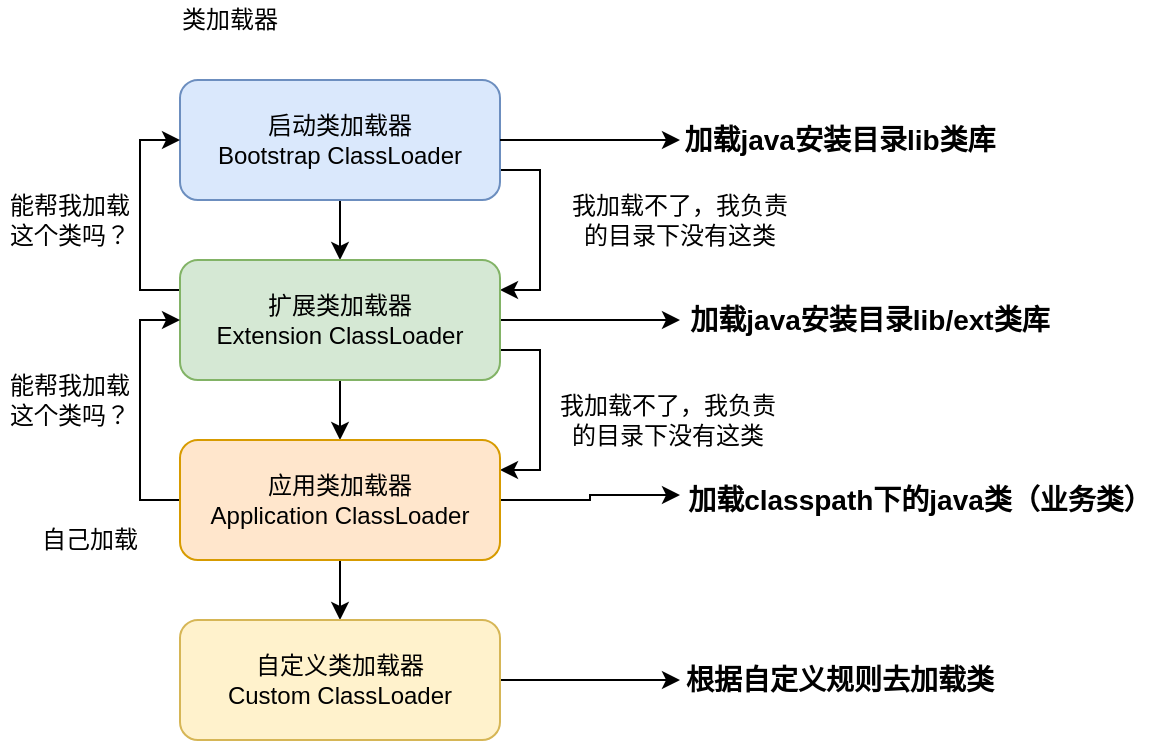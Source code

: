 <mxfile version="15.3.0" type="github">
  <diagram id="AMxvm4D1RG54aZKchDNL" name="第 1 页">
    <mxGraphModel dx="1422" dy="772" grid="1" gridSize="10" guides="1" tooltips="1" connect="1" arrows="1" fold="1" page="1" pageScale="1" pageWidth="827" pageHeight="1169" math="0" shadow="0">
      <root>
        <mxCell id="0" />
        <mxCell id="1" parent="0" />
        <mxCell id="Szsei6VpVsXjJuMiybBL-6" style="edgeStyle=orthogonalEdgeStyle;rounded=0;orthogonalLoop=1;jettySize=auto;html=1;exitX=0.5;exitY=1;exitDx=0;exitDy=0;entryX=0.5;entryY=0;entryDx=0;entryDy=0;" edge="1" parent="1" source="Szsei6VpVsXjJuMiybBL-1" target="Szsei6VpVsXjJuMiybBL-3">
          <mxGeometry relative="1" as="geometry" />
        </mxCell>
        <mxCell id="Szsei6VpVsXjJuMiybBL-25" style="edgeStyle=orthogonalEdgeStyle;rounded=0;orthogonalLoop=1;jettySize=auto;html=1;exitX=1;exitY=0.75;exitDx=0;exitDy=0;entryX=1;entryY=0.25;entryDx=0;entryDy=0;" edge="1" parent="1" source="Szsei6VpVsXjJuMiybBL-1" target="Szsei6VpVsXjJuMiybBL-3">
          <mxGeometry relative="1" as="geometry" />
        </mxCell>
        <mxCell id="Szsei6VpVsXjJuMiybBL-1" value="启动类加载器&lt;br&gt;Bootstrap ClassLoader" style="rounded=1;whiteSpace=wrap;html=1;fillColor=#dae8fc;strokeColor=#6c8ebf;" vertex="1" parent="1">
          <mxGeometry x="110" y="90" width="160" height="60" as="geometry" />
        </mxCell>
        <mxCell id="Szsei6VpVsXjJuMiybBL-2" value="类加载器" style="text;html=1;strokeColor=none;fillColor=none;align=center;verticalAlign=middle;whiteSpace=wrap;rounded=0;" vertex="1" parent="1">
          <mxGeometry x="90" y="50" width="90" height="20" as="geometry" />
        </mxCell>
        <mxCell id="Szsei6VpVsXjJuMiybBL-7" style="edgeStyle=orthogonalEdgeStyle;rounded=0;orthogonalLoop=1;jettySize=auto;html=1;exitX=0.5;exitY=1;exitDx=0;exitDy=0;entryX=0.5;entryY=0;entryDx=0;entryDy=0;" edge="1" parent="1" source="Szsei6VpVsXjJuMiybBL-3" target="Szsei6VpVsXjJuMiybBL-4">
          <mxGeometry relative="1" as="geometry" />
        </mxCell>
        <mxCell id="Szsei6VpVsXjJuMiybBL-12" style="edgeStyle=orthogonalEdgeStyle;rounded=0;orthogonalLoop=1;jettySize=auto;html=1;exitX=1;exitY=0.5;exitDx=0;exitDy=0;entryX=0;entryY=0.5;entryDx=0;entryDy=0;" edge="1" parent="1" source="Szsei6VpVsXjJuMiybBL-3" target="Szsei6VpVsXjJuMiybBL-11">
          <mxGeometry relative="1" as="geometry" />
        </mxCell>
        <mxCell id="Szsei6VpVsXjJuMiybBL-22" style="edgeStyle=orthogonalEdgeStyle;rounded=0;orthogonalLoop=1;jettySize=auto;html=1;exitX=0;exitY=0.25;exitDx=0;exitDy=0;entryX=0;entryY=0.5;entryDx=0;entryDy=0;" edge="1" parent="1" source="Szsei6VpVsXjJuMiybBL-3" target="Szsei6VpVsXjJuMiybBL-1">
          <mxGeometry relative="1" as="geometry" />
        </mxCell>
        <mxCell id="Szsei6VpVsXjJuMiybBL-27" style="edgeStyle=orthogonalEdgeStyle;rounded=0;orthogonalLoop=1;jettySize=auto;html=1;exitX=1;exitY=0.75;exitDx=0;exitDy=0;entryX=1;entryY=0.25;entryDx=0;entryDy=0;" edge="1" parent="1" source="Szsei6VpVsXjJuMiybBL-3" target="Szsei6VpVsXjJuMiybBL-4">
          <mxGeometry relative="1" as="geometry" />
        </mxCell>
        <mxCell id="Szsei6VpVsXjJuMiybBL-3" value="扩展类加载器&lt;br&gt;Extension ClassLoader" style="rounded=1;whiteSpace=wrap;html=1;fillColor=#d5e8d4;strokeColor=#82b366;" vertex="1" parent="1">
          <mxGeometry x="110" y="180" width="160" height="60" as="geometry" />
        </mxCell>
        <mxCell id="Szsei6VpVsXjJuMiybBL-8" style="edgeStyle=orthogonalEdgeStyle;rounded=0;orthogonalLoop=1;jettySize=auto;html=1;exitX=0.5;exitY=1;exitDx=0;exitDy=0;entryX=0.5;entryY=0;entryDx=0;entryDy=0;" edge="1" parent="1" source="Szsei6VpVsXjJuMiybBL-4" target="Szsei6VpVsXjJuMiybBL-5">
          <mxGeometry relative="1" as="geometry" />
        </mxCell>
        <mxCell id="Szsei6VpVsXjJuMiybBL-15" style="edgeStyle=orthogonalEdgeStyle;rounded=0;orthogonalLoop=1;jettySize=auto;html=1;exitX=1;exitY=0.5;exitDx=0;exitDy=0;entryX=0;entryY=0.25;entryDx=0;entryDy=0;" edge="1" parent="1" source="Szsei6VpVsXjJuMiybBL-4" target="Szsei6VpVsXjJuMiybBL-14">
          <mxGeometry relative="1" as="geometry" />
        </mxCell>
        <mxCell id="Szsei6VpVsXjJuMiybBL-19" style="edgeStyle=orthogonalEdgeStyle;rounded=0;orthogonalLoop=1;jettySize=auto;html=1;exitX=0;exitY=0.5;exitDx=0;exitDy=0;entryX=0;entryY=0.5;entryDx=0;entryDy=0;" edge="1" parent="1" source="Szsei6VpVsXjJuMiybBL-4" target="Szsei6VpVsXjJuMiybBL-3">
          <mxGeometry relative="1" as="geometry" />
        </mxCell>
        <mxCell id="Szsei6VpVsXjJuMiybBL-4" value="应用类加载器&lt;br&gt;Application ClassLoader" style="rounded=1;whiteSpace=wrap;html=1;fillColor=#ffe6cc;strokeColor=#d79b00;" vertex="1" parent="1">
          <mxGeometry x="110" y="270" width="160" height="60" as="geometry" />
        </mxCell>
        <mxCell id="Szsei6VpVsXjJuMiybBL-17" style="edgeStyle=orthogonalEdgeStyle;rounded=0;orthogonalLoop=1;jettySize=auto;html=1;exitX=1;exitY=0.5;exitDx=0;exitDy=0;" edge="1" parent="1" source="Szsei6VpVsXjJuMiybBL-5" target="Szsei6VpVsXjJuMiybBL-16">
          <mxGeometry relative="1" as="geometry" />
        </mxCell>
        <mxCell id="Szsei6VpVsXjJuMiybBL-5" value="自定义类加载器&lt;br&gt;Custom ClassLoader" style="rounded=1;whiteSpace=wrap;html=1;fillColor=#fff2cc;strokeColor=#d6b656;" vertex="1" parent="1">
          <mxGeometry x="110" y="360" width="160" height="60" as="geometry" />
        </mxCell>
        <mxCell id="Szsei6VpVsXjJuMiybBL-9" value="&lt;b&gt;&lt;font style=&quot;font-size: 14px&quot;&gt;加载java安装目录lib类库&lt;/font&gt;&lt;/b&gt;" style="text;html=1;strokeColor=none;fillColor=none;align=center;verticalAlign=middle;whiteSpace=wrap;rounded=0;" vertex="1" parent="1">
          <mxGeometry x="360" y="115" width="160" height="10" as="geometry" />
        </mxCell>
        <mxCell id="Szsei6VpVsXjJuMiybBL-10" value="" style="edgeStyle=orthogonalEdgeStyle;rounded=0;orthogonalLoop=1;jettySize=auto;html=1;" edge="1" parent="1" source="Szsei6VpVsXjJuMiybBL-1" target="Szsei6VpVsXjJuMiybBL-9">
          <mxGeometry relative="1" as="geometry" />
        </mxCell>
        <mxCell id="Szsei6VpVsXjJuMiybBL-11" value="&lt;b&gt;&lt;font style=&quot;font-size: 14px&quot;&gt;加载java安装目录lib/ext类库&lt;/font&gt;&lt;/b&gt;" style="text;html=1;strokeColor=none;fillColor=none;align=center;verticalAlign=middle;whiteSpace=wrap;rounded=0;" vertex="1" parent="1">
          <mxGeometry x="360" y="205" width="190" height="10" as="geometry" />
        </mxCell>
        <mxCell id="Szsei6VpVsXjJuMiybBL-14" value="&lt;b&gt;&lt;font style=&quot;font-size: 14px&quot;&gt;加载classpath下的java类（业务类）&lt;/font&gt;&lt;/b&gt;" style="text;html=1;strokeColor=none;fillColor=none;align=center;verticalAlign=middle;whiteSpace=wrap;rounded=0;" vertex="1" parent="1">
          <mxGeometry x="360" y="295" width="240" height="10" as="geometry" />
        </mxCell>
        <mxCell id="Szsei6VpVsXjJuMiybBL-16" value="&lt;b&gt;&lt;font style=&quot;font-size: 14px&quot;&gt;根据自定义规则去加载类&lt;/font&gt;&lt;/b&gt;" style="text;html=1;strokeColor=none;fillColor=none;align=center;verticalAlign=middle;whiteSpace=wrap;rounded=0;" vertex="1" parent="1">
          <mxGeometry x="360" y="385" width="160" height="10" as="geometry" />
        </mxCell>
        <mxCell id="Szsei6VpVsXjJuMiybBL-23" value="能帮我加载这个类吗？" style="text;html=1;strokeColor=none;fillColor=none;align=center;verticalAlign=middle;whiteSpace=wrap;rounded=0;" vertex="1" parent="1">
          <mxGeometry x="20" y="230" width="70" height="40" as="geometry" />
        </mxCell>
        <mxCell id="Szsei6VpVsXjJuMiybBL-24" value="能帮我加载这个类吗？" style="text;html=1;strokeColor=none;fillColor=none;align=center;verticalAlign=middle;whiteSpace=wrap;rounded=0;" vertex="1" parent="1">
          <mxGeometry x="20" y="140" width="70" height="40" as="geometry" />
        </mxCell>
        <mxCell id="Szsei6VpVsXjJuMiybBL-26" value="我加载不了，我负责的目录下没有这类" style="text;html=1;strokeColor=none;fillColor=none;align=center;verticalAlign=middle;whiteSpace=wrap;rounded=0;" vertex="1" parent="1">
          <mxGeometry x="300" y="150" width="120" height="20" as="geometry" />
        </mxCell>
        <mxCell id="Szsei6VpVsXjJuMiybBL-28" value="我加载不了，我负责的目录下没有这类" style="text;html=1;strokeColor=none;fillColor=none;align=center;verticalAlign=middle;whiteSpace=wrap;rounded=0;" vertex="1" parent="1">
          <mxGeometry x="294" y="250" width="120" height="20" as="geometry" />
        </mxCell>
        <mxCell id="Szsei6VpVsXjJuMiybBL-29" value="自己加载" style="text;html=1;strokeColor=none;fillColor=none;align=center;verticalAlign=middle;whiteSpace=wrap;rounded=0;" vertex="1" parent="1">
          <mxGeometry x="40" y="310" width="50" height="20" as="geometry" />
        </mxCell>
      </root>
    </mxGraphModel>
  </diagram>
</mxfile>
